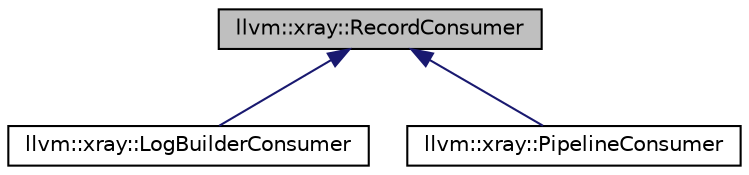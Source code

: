 digraph "llvm::xray::RecordConsumer"
{
 // LATEX_PDF_SIZE
  bgcolor="transparent";
  edge [fontname="Helvetica",fontsize="10",labelfontname="Helvetica",labelfontsize="10"];
  node [fontname="Helvetica",fontsize="10",shape=record];
  Node1 [label="llvm::xray::RecordConsumer",height=0.2,width=0.4,color="black", fillcolor="grey75", style="filled", fontcolor="black",tooltip=" "];
  Node1 -> Node2 [dir="back",color="midnightblue",fontsize="10",style="solid",fontname="Helvetica"];
  Node2 [label="llvm::xray::LogBuilderConsumer",height=0.2,width=0.4,color="black",URL="$classllvm_1_1xray_1_1LogBuilderConsumer.html",tooltip=" "];
  Node1 -> Node3 [dir="back",color="midnightblue",fontsize="10",style="solid",fontname="Helvetica"];
  Node3 [label="llvm::xray::PipelineConsumer",height=0.2,width=0.4,color="black",URL="$classllvm_1_1xray_1_1PipelineConsumer.html",tooltip=" "];
}
